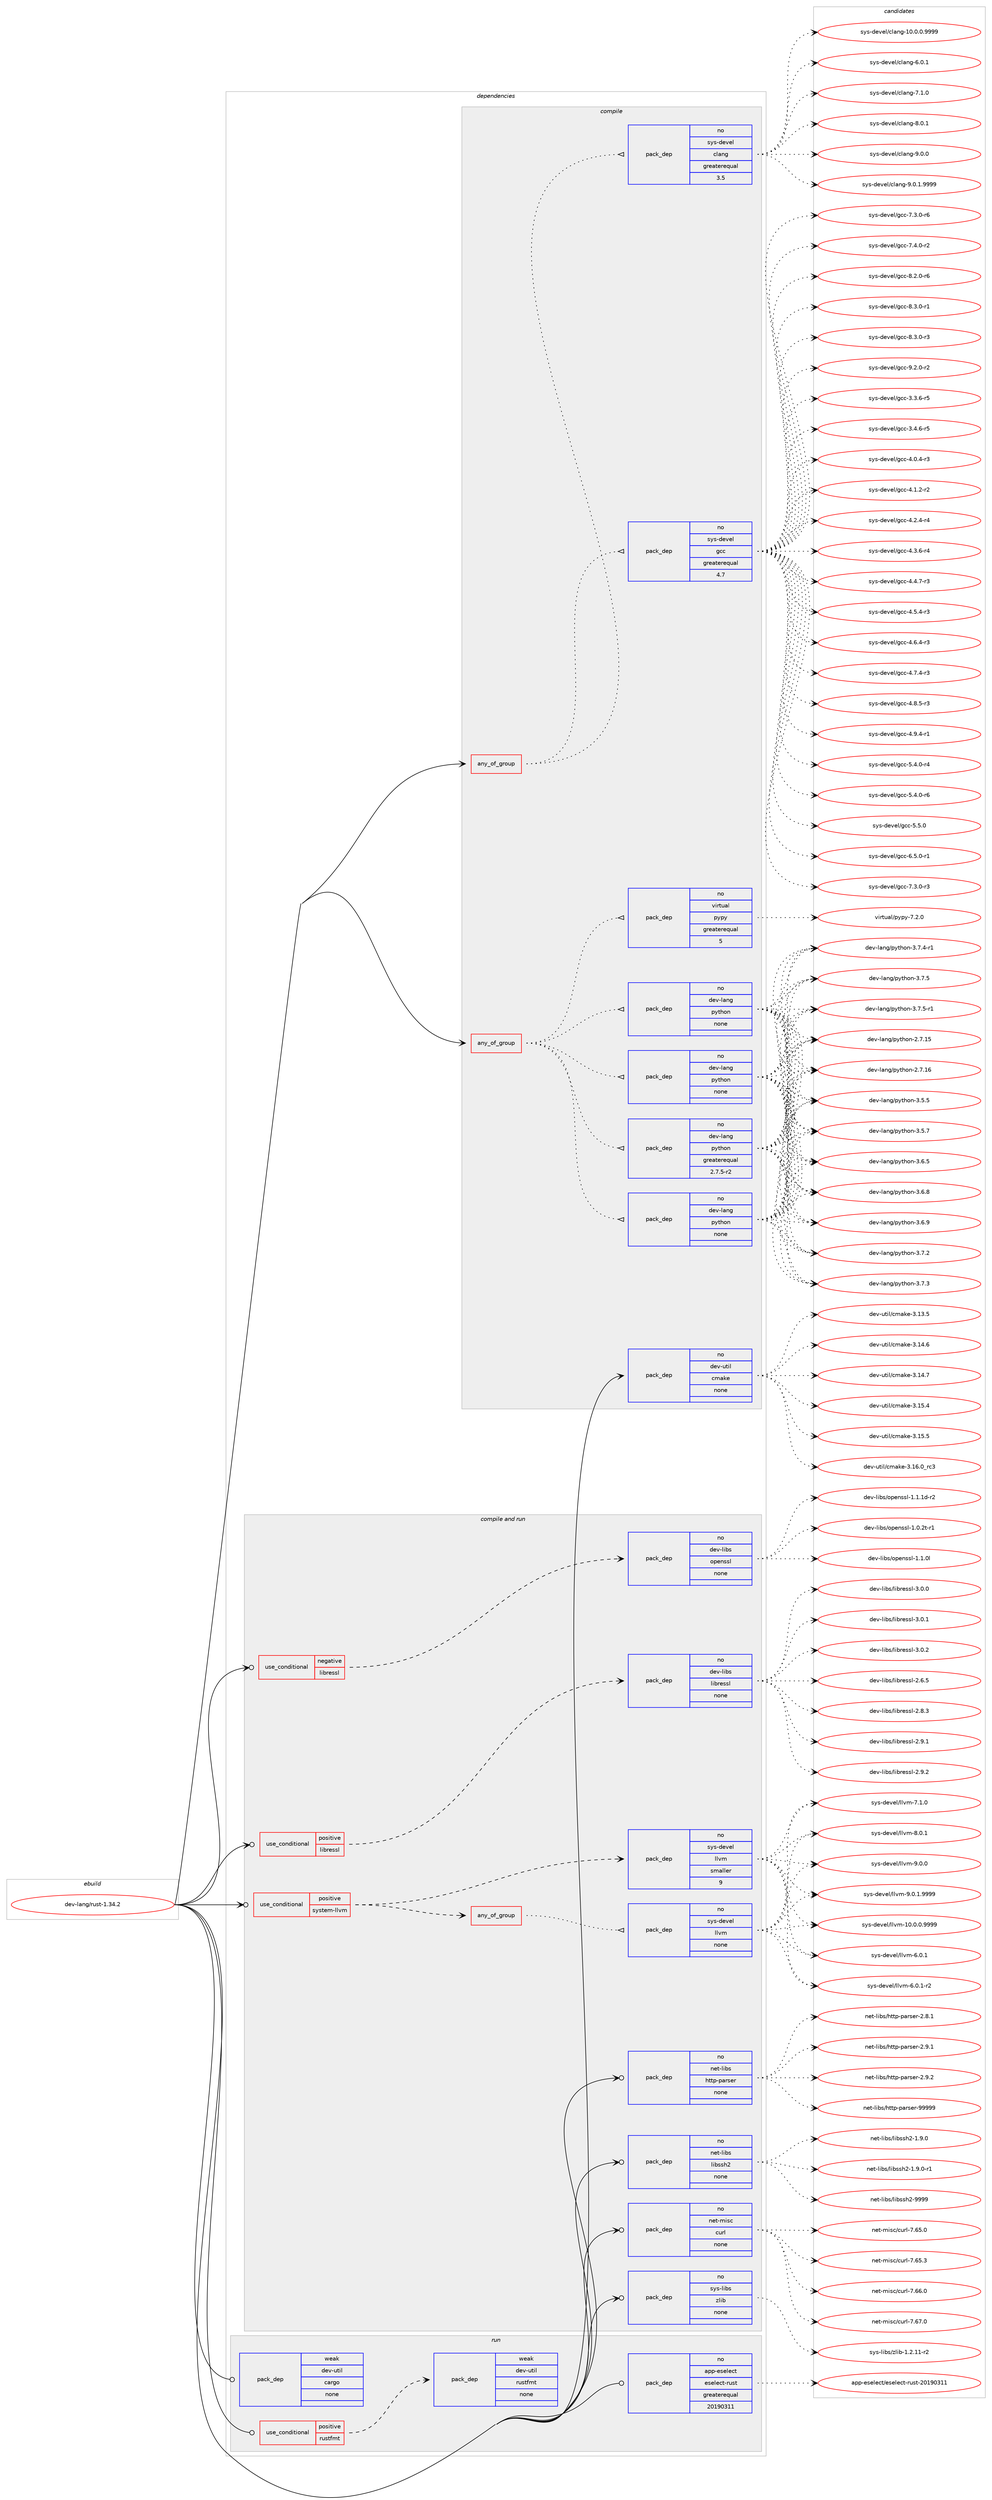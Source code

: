 digraph prolog {

# *************
# Graph options
# *************

newrank=true;
concentrate=true;
compound=true;
graph [rankdir=LR,fontname=Helvetica,fontsize=10,ranksep=1.5];#, ranksep=2.5, nodesep=0.2];
edge  [arrowhead=vee];
node  [fontname=Helvetica,fontsize=10];

# **********
# The ebuild
# **********

subgraph cluster_leftcol {
color=gray;
rank=same;
label=<<i>ebuild</i>>;
id [label="dev-lang/rust-1.34.2", color=red, width=4, href="../dev-lang/rust-1.34.2.svg"];
}

# ****************
# The dependencies
# ****************

subgraph cluster_midcol {
color=gray;
label=<<i>dependencies</i>>;
subgraph cluster_compile {
fillcolor="#eeeeee";
style=filled;
label=<<i>compile</i>>;
subgraph any10943 {
dependency561238 [label=<<TABLE BORDER="0" CELLBORDER="1" CELLSPACING="0" CELLPADDING="4"><TR><TD CELLPADDING="10">any_of_group</TD></TR></TABLE>>, shape=none, color=red];subgraph pack419173 {
dependency561239 [label=<<TABLE BORDER="0" CELLBORDER="1" CELLSPACING="0" CELLPADDING="4" WIDTH="220"><TR><TD ROWSPAN="6" CELLPADDING="30">pack_dep</TD></TR><TR><TD WIDTH="110">no</TD></TR><TR><TD>dev-lang</TD></TR><TR><TD>python</TD></TR><TR><TD>none</TD></TR><TR><TD></TD></TR></TABLE>>, shape=none, color=blue];
}
dependency561238:e -> dependency561239:w [weight=20,style="dotted",arrowhead="oinv"];
subgraph pack419174 {
dependency561240 [label=<<TABLE BORDER="0" CELLBORDER="1" CELLSPACING="0" CELLPADDING="4" WIDTH="220"><TR><TD ROWSPAN="6" CELLPADDING="30">pack_dep</TD></TR><TR><TD WIDTH="110">no</TD></TR><TR><TD>dev-lang</TD></TR><TR><TD>python</TD></TR><TR><TD>none</TD></TR><TR><TD></TD></TR></TABLE>>, shape=none, color=blue];
}
dependency561238:e -> dependency561240:w [weight=20,style="dotted",arrowhead="oinv"];
subgraph pack419175 {
dependency561241 [label=<<TABLE BORDER="0" CELLBORDER="1" CELLSPACING="0" CELLPADDING="4" WIDTH="220"><TR><TD ROWSPAN="6" CELLPADDING="30">pack_dep</TD></TR><TR><TD WIDTH="110">no</TD></TR><TR><TD>dev-lang</TD></TR><TR><TD>python</TD></TR><TR><TD>none</TD></TR><TR><TD></TD></TR></TABLE>>, shape=none, color=blue];
}
dependency561238:e -> dependency561241:w [weight=20,style="dotted",arrowhead="oinv"];
subgraph pack419176 {
dependency561242 [label=<<TABLE BORDER="0" CELLBORDER="1" CELLSPACING="0" CELLPADDING="4" WIDTH="220"><TR><TD ROWSPAN="6" CELLPADDING="30">pack_dep</TD></TR><TR><TD WIDTH="110">no</TD></TR><TR><TD>dev-lang</TD></TR><TR><TD>python</TD></TR><TR><TD>greaterequal</TD></TR><TR><TD>2.7.5-r2</TD></TR></TABLE>>, shape=none, color=blue];
}
dependency561238:e -> dependency561242:w [weight=20,style="dotted",arrowhead="oinv"];
subgraph pack419177 {
dependency561243 [label=<<TABLE BORDER="0" CELLBORDER="1" CELLSPACING="0" CELLPADDING="4" WIDTH="220"><TR><TD ROWSPAN="6" CELLPADDING="30">pack_dep</TD></TR><TR><TD WIDTH="110">no</TD></TR><TR><TD>virtual</TD></TR><TR><TD>pypy</TD></TR><TR><TD>greaterequal</TD></TR><TR><TD>5</TD></TR></TABLE>>, shape=none, color=blue];
}
dependency561238:e -> dependency561243:w [weight=20,style="dotted",arrowhead="oinv"];
}
id:e -> dependency561238:w [weight=20,style="solid",arrowhead="vee"];
subgraph any10944 {
dependency561244 [label=<<TABLE BORDER="0" CELLBORDER="1" CELLSPACING="0" CELLPADDING="4"><TR><TD CELLPADDING="10">any_of_group</TD></TR></TABLE>>, shape=none, color=red];subgraph pack419178 {
dependency561245 [label=<<TABLE BORDER="0" CELLBORDER="1" CELLSPACING="0" CELLPADDING="4" WIDTH="220"><TR><TD ROWSPAN="6" CELLPADDING="30">pack_dep</TD></TR><TR><TD WIDTH="110">no</TD></TR><TR><TD>sys-devel</TD></TR><TR><TD>gcc</TD></TR><TR><TD>greaterequal</TD></TR><TR><TD>4.7</TD></TR></TABLE>>, shape=none, color=blue];
}
dependency561244:e -> dependency561245:w [weight=20,style="dotted",arrowhead="oinv"];
subgraph pack419179 {
dependency561246 [label=<<TABLE BORDER="0" CELLBORDER="1" CELLSPACING="0" CELLPADDING="4" WIDTH="220"><TR><TD ROWSPAN="6" CELLPADDING="30">pack_dep</TD></TR><TR><TD WIDTH="110">no</TD></TR><TR><TD>sys-devel</TD></TR><TR><TD>clang</TD></TR><TR><TD>greaterequal</TD></TR><TR><TD>3.5</TD></TR></TABLE>>, shape=none, color=blue];
}
dependency561244:e -> dependency561246:w [weight=20,style="dotted",arrowhead="oinv"];
}
id:e -> dependency561244:w [weight=20,style="solid",arrowhead="vee"];
subgraph pack419180 {
dependency561247 [label=<<TABLE BORDER="0" CELLBORDER="1" CELLSPACING="0" CELLPADDING="4" WIDTH="220"><TR><TD ROWSPAN="6" CELLPADDING="30">pack_dep</TD></TR><TR><TD WIDTH="110">no</TD></TR><TR><TD>dev-util</TD></TR><TR><TD>cmake</TD></TR><TR><TD>none</TD></TR><TR><TD></TD></TR></TABLE>>, shape=none, color=blue];
}
id:e -> dependency561247:w [weight=20,style="solid",arrowhead="vee"];
}
subgraph cluster_compileandrun {
fillcolor="#eeeeee";
style=filled;
label=<<i>compile and run</i>>;
subgraph cond130765 {
dependency561248 [label=<<TABLE BORDER="0" CELLBORDER="1" CELLSPACING="0" CELLPADDING="4"><TR><TD ROWSPAN="3" CELLPADDING="10">use_conditional</TD></TR><TR><TD>negative</TD></TR><TR><TD>libressl</TD></TR></TABLE>>, shape=none, color=red];
subgraph pack419181 {
dependency561249 [label=<<TABLE BORDER="0" CELLBORDER="1" CELLSPACING="0" CELLPADDING="4" WIDTH="220"><TR><TD ROWSPAN="6" CELLPADDING="30">pack_dep</TD></TR><TR><TD WIDTH="110">no</TD></TR><TR><TD>dev-libs</TD></TR><TR><TD>openssl</TD></TR><TR><TD>none</TD></TR><TR><TD></TD></TR></TABLE>>, shape=none, color=blue];
}
dependency561248:e -> dependency561249:w [weight=20,style="dashed",arrowhead="vee"];
}
id:e -> dependency561248:w [weight=20,style="solid",arrowhead="odotvee"];
subgraph cond130766 {
dependency561250 [label=<<TABLE BORDER="0" CELLBORDER="1" CELLSPACING="0" CELLPADDING="4"><TR><TD ROWSPAN="3" CELLPADDING="10">use_conditional</TD></TR><TR><TD>positive</TD></TR><TR><TD>libressl</TD></TR></TABLE>>, shape=none, color=red];
subgraph pack419182 {
dependency561251 [label=<<TABLE BORDER="0" CELLBORDER="1" CELLSPACING="0" CELLPADDING="4" WIDTH="220"><TR><TD ROWSPAN="6" CELLPADDING="30">pack_dep</TD></TR><TR><TD WIDTH="110">no</TD></TR><TR><TD>dev-libs</TD></TR><TR><TD>libressl</TD></TR><TR><TD>none</TD></TR><TR><TD></TD></TR></TABLE>>, shape=none, color=blue];
}
dependency561250:e -> dependency561251:w [weight=20,style="dashed",arrowhead="vee"];
}
id:e -> dependency561250:w [weight=20,style="solid",arrowhead="odotvee"];
subgraph cond130767 {
dependency561252 [label=<<TABLE BORDER="0" CELLBORDER="1" CELLSPACING="0" CELLPADDING="4"><TR><TD ROWSPAN="3" CELLPADDING="10">use_conditional</TD></TR><TR><TD>positive</TD></TR><TR><TD>system-llvm</TD></TR></TABLE>>, shape=none, color=red];
subgraph any10945 {
dependency561253 [label=<<TABLE BORDER="0" CELLBORDER="1" CELLSPACING="0" CELLPADDING="4"><TR><TD CELLPADDING="10">any_of_group</TD></TR></TABLE>>, shape=none, color=red];subgraph pack419183 {
dependency561254 [label=<<TABLE BORDER="0" CELLBORDER="1" CELLSPACING="0" CELLPADDING="4" WIDTH="220"><TR><TD ROWSPAN="6" CELLPADDING="30">pack_dep</TD></TR><TR><TD WIDTH="110">no</TD></TR><TR><TD>sys-devel</TD></TR><TR><TD>llvm</TD></TR><TR><TD>none</TD></TR><TR><TD></TD></TR></TABLE>>, shape=none, color=blue];
}
dependency561253:e -> dependency561254:w [weight=20,style="dotted",arrowhead="oinv"];
}
dependency561252:e -> dependency561253:w [weight=20,style="dashed",arrowhead="vee"];
subgraph pack419184 {
dependency561255 [label=<<TABLE BORDER="0" CELLBORDER="1" CELLSPACING="0" CELLPADDING="4" WIDTH="220"><TR><TD ROWSPAN="6" CELLPADDING="30">pack_dep</TD></TR><TR><TD WIDTH="110">no</TD></TR><TR><TD>sys-devel</TD></TR><TR><TD>llvm</TD></TR><TR><TD>smaller</TD></TR><TR><TD>9</TD></TR></TABLE>>, shape=none, color=blue];
}
dependency561252:e -> dependency561255:w [weight=20,style="dashed",arrowhead="vee"];
}
id:e -> dependency561252:w [weight=20,style="solid",arrowhead="odotvee"];
subgraph pack419185 {
dependency561256 [label=<<TABLE BORDER="0" CELLBORDER="1" CELLSPACING="0" CELLPADDING="4" WIDTH="220"><TR><TD ROWSPAN="6" CELLPADDING="30">pack_dep</TD></TR><TR><TD WIDTH="110">no</TD></TR><TR><TD>net-libs</TD></TR><TR><TD>http-parser</TD></TR><TR><TD>none</TD></TR><TR><TD></TD></TR></TABLE>>, shape=none, color=blue];
}
id:e -> dependency561256:w [weight=20,style="solid",arrowhead="odotvee"];
subgraph pack419186 {
dependency561257 [label=<<TABLE BORDER="0" CELLBORDER="1" CELLSPACING="0" CELLPADDING="4" WIDTH="220"><TR><TD ROWSPAN="6" CELLPADDING="30">pack_dep</TD></TR><TR><TD WIDTH="110">no</TD></TR><TR><TD>net-libs</TD></TR><TR><TD>libssh2</TD></TR><TR><TD>none</TD></TR><TR><TD></TD></TR></TABLE>>, shape=none, color=blue];
}
id:e -> dependency561257:w [weight=20,style="solid",arrowhead="odotvee"];
subgraph pack419187 {
dependency561258 [label=<<TABLE BORDER="0" CELLBORDER="1" CELLSPACING="0" CELLPADDING="4" WIDTH="220"><TR><TD ROWSPAN="6" CELLPADDING="30">pack_dep</TD></TR><TR><TD WIDTH="110">no</TD></TR><TR><TD>net-misc</TD></TR><TR><TD>curl</TD></TR><TR><TD>none</TD></TR><TR><TD></TD></TR></TABLE>>, shape=none, color=blue];
}
id:e -> dependency561258:w [weight=20,style="solid",arrowhead="odotvee"];
subgraph pack419188 {
dependency561259 [label=<<TABLE BORDER="0" CELLBORDER="1" CELLSPACING="0" CELLPADDING="4" WIDTH="220"><TR><TD ROWSPAN="6" CELLPADDING="30">pack_dep</TD></TR><TR><TD WIDTH="110">no</TD></TR><TR><TD>sys-libs</TD></TR><TR><TD>zlib</TD></TR><TR><TD>none</TD></TR><TR><TD></TD></TR></TABLE>>, shape=none, color=blue];
}
id:e -> dependency561259:w [weight=20,style="solid",arrowhead="odotvee"];
}
subgraph cluster_run {
fillcolor="#eeeeee";
style=filled;
label=<<i>run</i>>;
subgraph cond130768 {
dependency561260 [label=<<TABLE BORDER="0" CELLBORDER="1" CELLSPACING="0" CELLPADDING="4"><TR><TD ROWSPAN="3" CELLPADDING="10">use_conditional</TD></TR><TR><TD>positive</TD></TR><TR><TD>rustfmt</TD></TR></TABLE>>, shape=none, color=red];
subgraph pack419189 {
dependency561261 [label=<<TABLE BORDER="0" CELLBORDER="1" CELLSPACING="0" CELLPADDING="4" WIDTH="220"><TR><TD ROWSPAN="6" CELLPADDING="30">pack_dep</TD></TR><TR><TD WIDTH="110">weak</TD></TR><TR><TD>dev-util</TD></TR><TR><TD>rustfmt</TD></TR><TR><TD>none</TD></TR><TR><TD></TD></TR></TABLE>>, shape=none, color=blue];
}
dependency561260:e -> dependency561261:w [weight=20,style="dashed",arrowhead="vee"];
}
id:e -> dependency561260:w [weight=20,style="solid",arrowhead="odot"];
subgraph pack419190 {
dependency561262 [label=<<TABLE BORDER="0" CELLBORDER="1" CELLSPACING="0" CELLPADDING="4" WIDTH="220"><TR><TD ROWSPAN="6" CELLPADDING="30">pack_dep</TD></TR><TR><TD WIDTH="110">no</TD></TR><TR><TD>app-eselect</TD></TR><TR><TD>eselect-rust</TD></TR><TR><TD>greaterequal</TD></TR><TR><TD>20190311</TD></TR></TABLE>>, shape=none, color=blue];
}
id:e -> dependency561262:w [weight=20,style="solid",arrowhead="odot"];
subgraph pack419191 {
dependency561263 [label=<<TABLE BORDER="0" CELLBORDER="1" CELLSPACING="0" CELLPADDING="4" WIDTH="220"><TR><TD ROWSPAN="6" CELLPADDING="30">pack_dep</TD></TR><TR><TD WIDTH="110">weak</TD></TR><TR><TD>dev-util</TD></TR><TR><TD>cargo</TD></TR><TR><TD>none</TD></TR><TR><TD></TD></TR></TABLE>>, shape=none, color=blue];
}
id:e -> dependency561263:w [weight=20,style="solid",arrowhead="odot"];
}
}

# **************
# The candidates
# **************

subgraph cluster_choices {
rank=same;
color=gray;
label=<<i>candidates</i>>;

subgraph choice419173 {
color=black;
nodesep=1;
choice10010111845108971101034711212111610411111045504655464953 [label="dev-lang/python-2.7.15", color=red, width=4,href="../dev-lang/python-2.7.15.svg"];
choice10010111845108971101034711212111610411111045504655464954 [label="dev-lang/python-2.7.16", color=red, width=4,href="../dev-lang/python-2.7.16.svg"];
choice100101118451089711010347112121116104111110455146534653 [label="dev-lang/python-3.5.5", color=red, width=4,href="../dev-lang/python-3.5.5.svg"];
choice100101118451089711010347112121116104111110455146534655 [label="dev-lang/python-3.5.7", color=red, width=4,href="../dev-lang/python-3.5.7.svg"];
choice100101118451089711010347112121116104111110455146544653 [label="dev-lang/python-3.6.5", color=red, width=4,href="../dev-lang/python-3.6.5.svg"];
choice100101118451089711010347112121116104111110455146544656 [label="dev-lang/python-3.6.8", color=red, width=4,href="../dev-lang/python-3.6.8.svg"];
choice100101118451089711010347112121116104111110455146544657 [label="dev-lang/python-3.6.9", color=red, width=4,href="../dev-lang/python-3.6.9.svg"];
choice100101118451089711010347112121116104111110455146554650 [label="dev-lang/python-3.7.2", color=red, width=4,href="../dev-lang/python-3.7.2.svg"];
choice100101118451089711010347112121116104111110455146554651 [label="dev-lang/python-3.7.3", color=red, width=4,href="../dev-lang/python-3.7.3.svg"];
choice1001011184510897110103471121211161041111104551465546524511449 [label="dev-lang/python-3.7.4-r1", color=red, width=4,href="../dev-lang/python-3.7.4-r1.svg"];
choice100101118451089711010347112121116104111110455146554653 [label="dev-lang/python-3.7.5", color=red, width=4,href="../dev-lang/python-3.7.5.svg"];
choice1001011184510897110103471121211161041111104551465546534511449 [label="dev-lang/python-3.7.5-r1", color=red, width=4,href="../dev-lang/python-3.7.5-r1.svg"];
dependency561239:e -> choice10010111845108971101034711212111610411111045504655464953:w [style=dotted,weight="100"];
dependency561239:e -> choice10010111845108971101034711212111610411111045504655464954:w [style=dotted,weight="100"];
dependency561239:e -> choice100101118451089711010347112121116104111110455146534653:w [style=dotted,weight="100"];
dependency561239:e -> choice100101118451089711010347112121116104111110455146534655:w [style=dotted,weight="100"];
dependency561239:e -> choice100101118451089711010347112121116104111110455146544653:w [style=dotted,weight="100"];
dependency561239:e -> choice100101118451089711010347112121116104111110455146544656:w [style=dotted,weight="100"];
dependency561239:e -> choice100101118451089711010347112121116104111110455146544657:w [style=dotted,weight="100"];
dependency561239:e -> choice100101118451089711010347112121116104111110455146554650:w [style=dotted,weight="100"];
dependency561239:e -> choice100101118451089711010347112121116104111110455146554651:w [style=dotted,weight="100"];
dependency561239:e -> choice1001011184510897110103471121211161041111104551465546524511449:w [style=dotted,weight="100"];
dependency561239:e -> choice100101118451089711010347112121116104111110455146554653:w [style=dotted,weight="100"];
dependency561239:e -> choice1001011184510897110103471121211161041111104551465546534511449:w [style=dotted,weight="100"];
}
subgraph choice419174 {
color=black;
nodesep=1;
choice10010111845108971101034711212111610411111045504655464953 [label="dev-lang/python-2.7.15", color=red, width=4,href="../dev-lang/python-2.7.15.svg"];
choice10010111845108971101034711212111610411111045504655464954 [label="dev-lang/python-2.7.16", color=red, width=4,href="../dev-lang/python-2.7.16.svg"];
choice100101118451089711010347112121116104111110455146534653 [label="dev-lang/python-3.5.5", color=red, width=4,href="../dev-lang/python-3.5.5.svg"];
choice100101118451089711010347112121116104111110455146534655 [label="dev-lang/python-3.5.7", color=red, width=4,href="../dev-lang/python-3.5.7.svg"];
choice100101118451089711010347112121116104111110455146544653 [label="dev-lang/python-3.6.5", color=red, width=4,href="../dev-lang/python-3.6.5.svg"];
choice100101118451089711010347112121116104111110455146544656 [label="dev-lang/python-3.6.8", color=red, width=4,href="../dev-lang/python-3.6.8.svg"];
choice100101118451089711010347112121116104111110455146544657 [label="dev-lang/python-3.6.9", color=red, width=4,href="../dev-lang/python-3.6.9.svg"];
choice100101118451089711010347112121116104111110455146554650 [label="dev-lang/python-3.7.2", color=red, width=4,href="../dev-lang/python-3.7.2.svg"];
choice100101118451089711010347112121116104111110455146554651 [label="dev-lang/python-3.7.3", color=red, width=4,href="../dev-lang/python-3.7.3.svg"];
choice1001011184510897110103471121211161041111104551465546524511449 [label="dev-lang/python-3.7.4-r1", color=red, width=4,href="../dev-lang/python-3.7.4-r1.svg"];
choice100101118451089711010347112121116104111110455146554653 [label="dev-lang/python-3.7.5", color=red, width=4,href="../dev-lang/python-3.7.5.svg"];
choice1001011184510897110103471121211161041111104551465546534511449 [label="dev-lang/python-3.7.5-r1", color=red, width=4,href="../dev-lang/python-3.7.5-r1.svg"];
dependency561240:e -> choice10010111845108971101034711212111610411111045504655464953:w [style=dotted,weight="100"];
dependency561240:e -> choice10010111845108971101034711212111610411111045504655464954:w [style=dotted,weight="100"];
dependency561240:e -> choice100101118451089711010347112121116104111110455146534653:w [style=dotted,weight="100"];
dependency561240:e -> choice100101118451089711010347112121116104111110455146534655:w [style=dotted,weight="100"];
dependency561240:e -> choice100101118451089711010347112121116104111110455146544653:w [style=dotted,weight="100"];
dependency561240:e -> choice100101118451089711010347112121116104111110455146544656:w [style=dotted,weight="100"];
dependency561240:e -> choice100101118451089711010347112121116104111110455146544657:w [style=dotted,weight="100"];
dependency561240:e -> choice100101118451089711010347112121116104111110455146554650:w [style=dotted,weight="100"];
dependency561240:e -> choice100101118451089711010347112121116104111110455146554651:w [style=dotted,weight="100"];
dependency561240:e -> choice1001011184510897110103471121211161041111104551465546524511449:w [style=dotted,weight="100"];
dependency561240:e -> choice100101118451089711010347112121116104111110455146554653:w [style=dotted,weight="100"];
dependency561240:e -> choice1001011184510897110103471121211161041111104551465546534511449:w [style=dotted,weight="100"];
}
subgraph choice419175 {
color=black;
nodesep=1;
choice10010111845108971101034711212111610411111045504655464953 [label="dev-lang/python-2.7.15", color=red, width=4,href="../dev-lang/python-2.7.15.svg"];
choice10010111845108971101034711212111610411111045504655464954 [label="dev-lang/python-2.7.16", color=red, width=4,href="../dev-lang/python-2.7.16.svg"];
choice100101118451089711010347112121116104111110455146534653 [label="dev-lang/python-3.5.5", color=red, width=4,href="../dev-lang/python-3.5.5.svg"];
choice100101118451089711010347112121116104111110455146534655 [label="dev-lang/python-3.5.7", color=red, width=4,href="../dev-lang/python-3.5.7.svg"];
choice100101118451089711010347112121116104111110455146544653 [label="dev-lang/python-3.6.5", color=red, width=4,href="../dev-lang/python-3.6.5.svg"];
choice100101118451089711010347112121116104111110455146544656 [label="dev-lang/python-3.6.8", color=red, width=4,href="../dev-lang/python-3.6.8.svg"];
choice100101118451089711010347112121116104111110455146544657 [label="dev-lang/python-3.6.9", color=red, width=4,href="../dev-lang/python-3.6.9.svg"];
choice100101118451089711010347112121116104111110455146554650 [label="dev-lang/python-3.7.2", color=red, width=4,href="../dev-lang/python-3.7.2.svg"];
choice100101118451089711010347112121116104111110455146554651 [label="dev-lang/python-3.7.3", color=red, width=4,href="../dev-lang/python-3.7.3.svg"];
choice1001011184510897110103471121211161041111104551465546524511449 [label="dev-lang/python-3.7.4-r1", color=red, width=4,href="../dev-lang/python-3.7.4-r1.svg"];
choice100101118451089711010347112121116104111110455146554653 [label="dev-lang/python-3.7.5", color=red, width=4,href="../dev-lang/python-3.7.5.svg"];
choice1001011184510897110103471121211161041111104551465546534511449 [label="dev-lang/python-3.7.5-r1", color=red, width=4,href="../dev-lang/python-3.7.5-r1.svg"];
dependency561241:e -> choice10010111845108971101034711212111610411111045504655464953:w [style=dotted,weight="100"];
dependency561241:e -> choice10010111845108971101034711212111610411111045504655464954:w [style=dotted,weight="100"];
dependency561241:e -> choice100101118451089711010347112121116104111110455146534653:w [style=dotted,weight="100"];
dependency561241:e -> choice100101118451089711010347112121116104111110455146534655:w [style=dotted,weight="100"];
dependency561241:e -> choice100101118451089711010347112121116104111110455146544653:w [style=dotted,weight="100"];
dependency561241:e -> choice100101118451089711010347112121116104111110455146544656:w [style=dotted,weight="100"];
dependency561241:e -> choice100101118451089711010347112121116104111110455146544657:w [style=dotted,weight="100"];
dependency561241:e -> choice100101118451089711010347112121116104111110455146554650:w [style=dotted,weight="100"];
dependency561241:e -> choice100101118451089711010347112121116104111110455146554651:w [style=dotted,weight="100"];
dependency561241:e -> choice1001011184510897110103471121211161041111104551465546524511449:w [style=dotted,weight="100"];
dependency561241:e -> choice100101118451089711010347112121116104111110455146554653:w [style=dotted,weight="100"];
dependency561241:e -> choice1001011184510897110103471121211161041111104551465546534511449:w [style=dotted,weight="100"];
}
subgraph choice419176 {
color=black;
nodesep=1;
choice10010111845108971101034711212111610411111045504655464953 [label="dev-lang/python-2.7.15", color=red, width=4,href="../dev-lang/python-2.7.15.svg"];
choice10010111845108971101034711212111610411111045504655464954 [label="dev-lang/python-2.7.16", color=red, width=4,href="../dev-lang/python-2.7.16.svg"];
choice100101118451089711010347112121116104111110455146534653 [label="dev-lang/python-3.5.5", color=red, width=4,href="../dev-lang/python-3.5.5.svg"];
choice100101118451089711010347112121116104111110455146534655 [label="dev-lang/python-3.5.7", color=red, width=4,href="../dev-lang/python-3.5.7.svg"];
choice100101118451089711010347112121116104111110455146544653 [label="dev-lang/python-3.6.5", color=red, width=4,href="../dev-lang/python-3.6.5.svg"];
choice100101118451089711010347112121116104111110455146544656 [label="dev-lang/python-3.6.8", color=red, width=4,href="../dev-lang/python-3.6.8.svg"];
choice100101118451089711010347112121116104111110455146544657 [label="dev-lang/python-3.6.9", color=red, width=4,href="../dev-lang/python-3.6.9.svg"];
choice100101118451089711010347112121116104111110455146554650 [label="dev-lang/python-3.7.2", color=red, width=4,href="../dev-lang/python-3.7.2.svg"];
choice100101118451089711010347112121116104111110455146554651 [label="dev-lang/python-3.7.3", color=red, width=4,href="../dev-lang/python-3.7.3.svg"];
choice1001011184510897110103471121211161041111104551465546524511449 [label="dev-lang/python-3.7.4-r1", color=red, width=4,href="../dev-lang/python-3.7.4-r1.svg"];
choice100101118451089711010347112121116104111110455146554653 [label="dev-lang/python-3.7.5", color=red, width=4,href="../dev-lang/python-3.7.5.svg"];
choice1001011184510897110103471121211161041111104551465546534511449 [label="dev-lang/python-3.7.5-r1", color=red, width=4,href="../dev-lang/python-3.7.5-r1.svg"];
dependency561242:e -> choice10010111845108971101034711212111610411111045504655464953:w [style=dotted,weight="100"];
dependency561242:e -> choice10010111845108971101034711212111610411111045504655464954:w [style=dotted,weight="100"];
dependency561242:e -> choice100101118451089711010347112121116104111110455146534653:w [style=dotted,weight="100"];
dependency561242:e -> choice100101118451089711010347112121116104111110455146534655:w [style=dotted,weight="100"];
dependency561242:e -> choice100101118451089711010347112121116104111110455146544653:w [style=dotted,weight="100"];
dependency561242:e -> choice100101118451089711010347112121116104111110455146544656:w [style=dotted,weight="100"];
dependency561242:e -> choice100101118451089711010347112121116104111110455146544657:w [style=dotted,weight="100"];
dependency561242:e -> choice100101118451089711010347112121116104111110455146554650:w [style=dotted,weight="100"];
dependency561242:e -> choice100101118451089711010347112121116104111110455146554651:w [style=dotted,weight="100"];
dependency561242:e -> choice1001011184510897110103471121211161041111104551465546524511449:w [style=dotted,weight="100"];
dependency561242:e -> choice100101118451089711010347112121116104111110455146554653:w [style=dotted,weight="100"];
dependency561242:e -> choice1001011184510897110103471121211161041111104551465546534511449:w [style=dotted,weight="100"];
}
subgraph choice419177 {
color=black;
nodesep=1;
choice1181051141161179710847112121112121455546504648 [label="virtual/pypy-7.2.0", color=red, width=4,href="../virtual/pypy-7.2.0.svg"];
dependency561243:e -> choice1181051141161179710847112121112121455546504648:w [style=dotted,weight="100"];
}
subgraph choice419178 {
color=black;
nodesep=1;
choice115121115451001011181011084710399994551465146544511453 [label="sys-devel/gcc-3.3.6-r5", color=red, width=4,href="../sys-devel/gcc-3.3.6-r5.svg"];
choice115121115451001011181011084710399994551465246544511453 [label="sys-devel/gcc-3.4.6-r5", color=red, width=4,href="../sys-devel/gcc-3.4.6-r5.svg"];
choice115121115451001011181011084710399994552464846524511451 [label="sys-devel/gcc-4.0.4-r3", color=red, width=4,href="../sys-devel/gcc-4.0.4-r3.svg"];
choice115121115451001011181011084710399994552464946504511450 [label="sys-devel/gcc-4.1.2-r2", color=red, width=4,href="../sys-devel/gcc-4.1.2-r2.svg"];
choice115121115451001011181011084710399994552465046524511452 [label="sys-devel/gcc-4.2.4-r4", color=red, width=4,href="../sys-devel/gcc-4.2.4-r4.svg"];
choice115121115451001011181011084710399994552465146544511452 [label="sys-devel/gcc-4.3.6-r4", color=red, width=4,href="../sys-devel/gcc-4.3.6-r4.svg"];
choice115121115451001011181011084710399994552465246554511451 [label="sys-devel/gcc-4.4.7-r3", color=red, width=4,href="../sys-devel/gcc-4.4.7-r3.svg"];
choice115121115451001011181011084710399994552465346524511451 [label="sys-devel/gcc-4.5.4-r3", color=red, width=4,href="../sys-devel/gcc-4.5.4-r3.svg"];
choice115121115451001011181011084710399994552465446524511451 [label="sys-devel/gcc-4.6.4-r3", color=red, width=4,href="../sys-devel/gcc-4.6.4-r3.svg"];
choice115121115451001011181011084710399994552465546524511451 [label="sys-devel/gcc-4.7.4-r3", color=red, width=4,href="../sys-devel/gcc-4.7.4-r3.svg"];
choice115121115451001011181011084710399994552465646534511451 [label="sys-devel/gcc-4.8.5-r3", color=red, width=4,href="../sys-devel/gcc-4.8.5-r3.svg"];
choice115121115451001011181011084710399994552465746524511449 [label="sys-devel/gcc-4.9.4-r1", color=red, width=4,href="../sys-devel/gcc-4.9.4-r1.svg"];
choice115121115451001011181011084710399994553465246484511452 [label="sys-devel/gcc-5.4.0-r4", color=red, width=4,href="../sys-devel/gcc-5.4.0-r4.svg"];
choice115121115451001011181011084710399994553465246484511454 [label="sys-devel/gcc-5.4.0-r6", color=red, width=4,href="../sys-devel/gcc-5.4.0-r6.svg"];
choice11512111545100101118101108471039999455346534648 [label="sys-devel/gcc-5.5.0", color=red, width=4,href="../sys-devel/gcc-5.5.0.svg"];
choice115121115451001011181011084710399994554465346484511449 [label="sys-devel/gcc-6.5.0-r1", color=red, width=4,href="../sys-devel/gcc-6.5.0-r1.svg"];
choice115121115451001011181011084710399994555465146484511451 [label="sys-devel/gcc-7.3.0-r3", color=red, width=4,href="../sys-devel/gcc-7.3.0-r3.svg"];
choice115121115451001011181011084710399994555465146484511454 [label="sys-devel/gcc-7.3.0-r6", color=red, width=4,href="../sys-devel/gcc-7.3.0-r6.svg"];
choice115121115451001011181011084710399994555465246484511450 [label="sys-devel/gcc-7.4.0-r2", color=red, width=4,href="../sys-devel/gcc-7.4.0-r2.svg"];
choice115121115451001011181011084710399994556465046484511454 [label="sys-devel/gcc-8.2.0-r6", color=red, width=4,href="../sys-devel/gcc-8.2.0-r6.svg"];
choice115121115451001011181011084710399994556465146484511449 [label="sys-devel/gcc-8.3.0-r1", color=red, width=4,href="../sys-devel/gcc-8.3.0-r1.svg"];
choice115121115451001011181011084710399994556465146484511451 [label="sys-devel/gcc-8.3.0-r3", color=red, width=4,href="../sys-devel/gcc-8.3.0-r3.svg"];
choice115121115451001011181011084710399994557465046484511450 [label="sys-devel/gcc-9.2.0-r2", color=red, width=4,href="../sys-devel/gcc-9.2.0-r2.svg"];
dependency561245:e -> choice115121115451001011181011084710399994551465146544511453:w [style=dotted,weight="100"];
dependency561245:e -> choice115121115451001011181011084710399994551465246544511453:w [style=dotted,weight="100"];
dependency561245:e -> choice115121115451001011181011084710399994552464846524511451:w [style=dotted,weight="100"];
dependency561245:e -> choice115121115451001011181011084710399994552464946504511450:w [style=dotted,weight="100"];
dependency561245:e -> choice115121115451001011181011084710399994552465046524511452:w [style=dotted,weight="100"];
dependency561245:e -> choice115121115451001011181011084710399994552465146544511452:w [style=dotted,weight="100"];
dependency561245:e -> choice115121115451001011181011084710399994552465246554511451:w [style=dotted,weight="100"];
dependency561245:e -> choice115121115451001011181011084710399994552465346524511451:w [style=dotted,weight="100"];
dependency561245:e -> choice115121115451001011181011084710399994552465446524511451:w [style=dotted,weight="100"];
dependency561245:e -> choice115121115451001011181011084710399994552465546524511451:w [style=dotted,weight="100"];
dependency561245:e -> choice115121115451001011181011084710399994552465646534511451:w [style=dotted,weight="100"];
dependency561245:e -> choice115121115451001011181011084710399994552465746524511449:w [style=dotted,weight="100"];
dependency561245:e -> choice115121115451001011181011084710399994553465246484511452:w [style=dotted,weight="100"];
dependency561245:e -> choice115121115451001011181011084710399994553465246484511454:w [style=dotted,weight="100"];
dependency561245:e -> choice11512111545100101118101108471039999455346534648:w [style=dotted,weight="100"];
dependency561245:e -> choice115121115451001011181011084710399994554465346484511449:w [style=dotted,weight="100"];
dependency561245:e -> choice115121115451001011181011084710399994555465146484511451:w [style=dotted,weight="100"];
dependency561245:e -> choice115121115451001011181011084710399994555465146484511454:w [style=dotted,weight="100"];
dependency561245:e -> choice115121115451001011181011084710399994555465246484511450:w [style=dotted,weight="100"];
dependency561245:e -> choice115121115451001011181011084710399994556465046484511454:w [style=dotted,weight="100"];
dependency561245:e -> choice115121115451001011181011084710399994556465146484511449:w [style=dotted,weight="100"];
dependency561245:e -> choice115121115451001011181011084710399994556465146484511451:w [style=dotted,weight="100"];
dependency561245:e -> choice115121115451001011181011084710399994557465046484511450:w [style=dotted,weight="100"];
}
subgraph choice419179 {
color=black;
nodesep=1;
choice11512111545100101118101108479910897110103454948464846484657575757 [label="sys-devel/clang-10.0.0.9999", color=red, width=4,href="../sys-devel/clang-10.0.0.9999.svg"];
choice11512111545100101118101108479910897110103455446484649 [label="sys-devel/clang-6.0.1", color=red, width=4,href="../sys-devel/clang-6.0.1.svg"];
choice11512111545100101118101108479910897110103455546494648 [label="sys-devel/clang-7.1.0", color=red, width=4,href="../sys-devel/clang-7.1.0.svg"];
choice11512111545100101118101108479910897110103455646484649 [label="sys-devel/clang-8.0.1", color=red, width=4,href="../sys-devel/clang-8.0.1.svg"];
choice11512111545100101118101108479910897110103455746484648 [label="sys-devel/clang-9.0.0", color=red, width=4,href="../sys-devel/clang-9.0.0.svg"];
choice115121115451001011181011084799108971101034557464846494657575757 [label="sys-devel/clang-9.0.1.9999", color=red, width=4,href="../sys-devel/clang-9.0.1.9999.svg"];
dependency561246:e -> choice11512111545100101118101108479910897110103454948464846484657575757:w [style=dotted,weight="100"];
dependency561246:e -> choice11512111545100101118101108479910897110103455446484649:w [style=dotted,weight="100"];
dependency561246:e -> choice11512111545100101118101108479910897110103455546494648:w [style=dotted,weight="100"];
dependency561246:e -> choice11512111545100101118101108479910897110103455646484649:w [style=dotted,weight="100"];
dependency561246:e -> choice11512111545100101118101108479910897110103455746484648:w [style=dotted,weight="100"];
dependency561246:e -> choice115121115451001011181011084799108971101034557464846494657575757:w [style=dotted,weight="100"];
}
subgraph choice419180 {
color=black;
nodesep=1;
choice1001011184511711610510847991099710710145514649514653 [label="dev-util/cmake-3.13.5", color=red, width=4,href="../dev-util/cmake-3.13.5.svg"];
choice1001011184511711610510847991099710710145514649524654 [label="dev-util/cmake-3.14.6", color=red, width=4,href="../dev-util/cmake-3.14.6.svg"];
choice1001011184511711610510847991099710710145514649524655 [label="dev-util/cmake-3.14.7", color=red, width=4,href="../dev-util/cmake-3.14.7.svg"];
choice1001011184511711610510847991099710710145514649534652 [label="dev-util/cmake-3.15.4", color=red, width=4,href="../dev-util/cmake-3.15.4.svg"];
choice1001011184511711610510847991099710710145514649534653 [label="dev-util/cmake-3.15.5", color=red, width=4,href="../dev-util/cmake-3.15.5.svg"];
choice1001011184511711610510847991099710710145514649544648951149951 [label="dev-util/cmake-3.16.0_rc3", color=red, width=4,href="../dev-util/cmake-3.16.0_rc3.svg"];
dependency561247:e -> choice1001011184511711610510847991099710710145514649514653:w [style=dotted,weight="100"];
dependency561247:e -> choice1001011184511711610510847991099710710145514649524654:w [style=dotted,weight="100"];
dependency561247:e -> choice1001011184511711610510847991099710710145514649524655:w [style=dotted,weight="100"];
dependency561247:e -> choice1001011184511711610510847991099710710145514649534652:w [style=dotted,weight="100"];
dependency561247:e -> choice1001011184511711610510847991099710710145514649534653:w [style=dotted,weight="100"];
dependency561247:e -> choice1001011184511711610510847991099710710145514649544648951149951:w [style=dotted,weight="100"];
}
subgraph choice419181 {
color=black;
nodesep=1;
choice1001011184510810598115471111121011101151151084549464846501164511449 [label="dev-libs/openssl-1.0.2t-r1", color=red, width=4,href="../dev-libs/openssl-1.0.2t-r1.svg"];
choice100101118451081059811547111112101110115115108454946494648108 [label="dev-libs/openssl-1.1.0l", color=red, width=4,href="../dev-libs/openssl-1.1.0l.svg"];
choice1001011184510810598115471111121011101151151084549464946491004511450 [label="dev-libs/openssl-1.1.1d-r2", color=red, width=4,href="../dev-libs/openssl-1.1.1d-r2.svg"];
dependency561249:e -> choice1001011184510810598115471111121011101151151084549464846501164511449:w [style=dotted,weight="100"];
dependency561249:e -> choice100101118451081059811547111112101110115115108454946494648108:w [style=dotted,weight="100"];
dependency561249:e -> choice1001011184510810598115471111121011101151151084549464946491004511450:w [style=dotted,weight="100"];
}
subgraph choice419182 {
color=black;
nodesep=1;
choice10010111845108105981154710810598114101115115108455046544653 [label="dev-libs/libressl-2.6.5", color=red, width=4,href="../dev-libs/libressl-2.6.5.svg"];
choice10010111845108105981154710810598114101115115108455046564651 [label="dev-libs/libressl-2.8.3", color=red, width=4,href="../dev-libs/libressl-2.8.3.svg"];
choice10010111845108105981154710810598114101115115108455046574649 [label="dev-libs/libressl-2.9.1", color=red, width=4,href="../dev-libs/libressl-2.9.1.svg"];
choice10010111845108105981154710810598114101115115108455046574650 [label="dev-libs/libressl-2.9.2", color=red, width=4,href="../dev-libs/libressl-2.9.2.svg"];
choice10010111845108105981154710810598114101115115108455146484648 [label="dev-libs/libressl-3.0.0", color=red, width=4,href="../dev-libs/libressl-3.0.0.svg"];
choice10010111845108105981154710810598114101115115108455146484649 [label="dev-libs/libressl-3.0.1", color=red, width=4,href="../dev-libs/libressl-3.0.1.svg"];
choice10010111845108105981154710810598114101115115108455146484650 [label="dev-libs/libressl-3.0.2", color=red, width=4,href="../dev-libs/libressl-3.0.2.svg"];
dependency561251:e -> choice10010111845108105981154710810598114101115115108455046544653:w [style=dotted,weight="100"];
dependency561251:e -> choice10010111845108105981154710810598114101115115108455046564651:w [style=dotted,weight="100"];
dependency561251:e -> choice10010111845108105981154710810598114101115115108455046574649:w [style=dotted,weight="100"];
dependency561251:e -> choice10010111845108105981154710810598114101115115108455046574650:w [style=dotted,weight="100"];
dependency561251:e -> choice10010111845108105981154710810598114101115115108455146484648:w [style=dotted,weight="100"];
dependency561251:e -> choice10010111845108105981154710810598114101115115108455146484649:w [style=dotted,weight="100"];
dependency561251:e -> choice10010111845108105981154710810598114101115115108455146484650:w [style=dotted,weight="100"];
}
subgraph choice419183 {
color=black;
nodesep=1;
choice1151211154510010111810110847108108118109454948464846484657575757 [label="sys-devel/llvm-10.0.0.9999", color=red, width=4,href="../sys-devel/llvm-10.0.0.9999.svg"];
choice1151211154510010111810110847108108118109455446484649 [label="sys-devel/llvm-6.0.1", color=red, width=4,href="../sys-devel/llvm-6.0.1.svg"];
choice11512111545100101118101108471081081181094554464846494511450 [label="sys-devel/llvm-6.0.1-r2", color=red, width=4,href="../sys-devel/llvm-6.0.1-r2.svg"];
choice1151211154510010111810110847108108118109455546494648 [label="sys-devel/llvm-7.1.0", color=red, width=4,href="../sys-devel/llvm-7.1.0.svg"];
choice1151211154510010111810110847108108118109455646484649 [label="sys-devel/llvm-8.0.1", color=red, width=4,href="../sys-devel/llvm-8.0.1.svg"];
choice1151211154510010111810110847108108118109455746484648 [label="sys-devel/llvm-9.0.0", color=red, width=4,href="../sys-devel/llvm-9.0.0.svg"];
choice11512111545100101118101108471081081181094557464846494657575757 [label="sys-devel/llvm-9.0.1.9999", color=red, width=4,href="../sys-devel/llvm-9.0.1.9999.svg"];
dependency561254:e -> choice1151211154510010111810110847108108118109454948464846484657575757:w [style=dotted,weight="100"];
dependency561254:e -> choice1151211154510010111810110847108108118109455446484649:w [style=dotted,weight="100"];
dependency561254:e -> choice11512111545100101118101108471081081181094554464846494511450:w [style=dotted,weight="100"];
dependency561254:e -> choice1151211154510010111810110847108108118109455546494648:w [style=dotted,weight="100"];
dependency561254:e -> choice1151211154510010111810110847108108118109455646484649:w [style=dotted,weight="100"];
dependency561254:e -> choice1151211154510010111810110847108108118109455746484648:w [style=dotted,weight="100"];
dependency561254:e -> choice11512111545100101118101108471081081181094557464846494657575757:w [style=dotted,weight="100"];
}
subgraph choice419184 {
color=black;
nodesep=1;
choice1151211154510010111810110847108108118109454948464846484657575757 [label="sys-devel/llvm-10.0.0.9999", color=red, width=4,href="../sys-devel/llvm-10.0.0.9999.svg"];
choice1151211154510010111810110847108108118109455446484649 [label="sys-devel/llvm-6.0.1", color=red, width=4,href="../sys-devel/llvm-6.0.1.svg"];
choice11512111545100101118101108471081081181094554464846494511450 [label="sys-devel/llvm-6.0.1-r2", color=red, width=4,href="../sys-devel/llvm-6.0.1-r2.svg"];
choice1151211154510010111810110847108108118109455546494648 [label="sys-devel/llvm-7.1.0", color=red, width=4,href="../sys-devel/llvm-7.1.0.svg"];
choice1151211154510010111810110847108108118109455646484649 [label="sys-devel/llvm-8.0.1", color=red, width=4,href="../sys-devel/llvm-8.0.1.svg"];
choice1151211154510010111810110847108108118109455746484648 [label="sys-devel/llvm-9.0.0", color=red, width=4,href="../sys-devel/llvm-9.0.0.svg"];
choice11512111545100101118101108471081081181094557464846494657575757 [label="sys-devel/llvm-9.0.1.9999", color=red, width=4,href="../sys-devel/llvm-9.0.1.9999.svg"];
dependency561255:e -> choice1151211154510010111810110847108108118109454948464846484657575757:w [style=dotted,weight="100"];
dependency561255:e -> choice1151211154510010111810110847108108118109455446484649:w [style=dotted,weight="100"];
dependency561255:e -> choice11512111545100101118101108471081081181094554464846494511450:w [style=dotted,weight="100"];
dependency561255:e -> choice1151211154510010111810110847108108118109455546494648:w [style=dotted,weight="100"];
dependency561255:e -> choice1151211154510010111810110847108108118109455646484649:w [style=dotted,weight="100"];
dependency561255:e -> choice1151211154510010111810110847108108118109455746484648:w [style=dotted,weight="100"];
dependency561255:e -> choice11512111545100101118101108471081081181094557464846494657575757:w [style=dotted,weight="100"];
}
subgraph choice419185 {
color=black;
nodesep=1;
choice1101011164510810598115471041161161124511297114115101114455046564649 [label="net-libs/http-parser-2.8.1", color=red, width=4,href="../net-libs/http-parser-2.8.1.svg"];
choice1101011164510810598115471041161161124511297114115101114455046574649 [label="net-libs/http-parser-2.9.1", color=red, width=4,href="../net-libs/http-parser-2.9.1.svg"];
choice1101011164510810598115471041161161124511297114115101114455046574650 [label="net-libs/http-parser-2.9.2", color=red, width=4,href="../net-libs/http-parser-2.9.2.svg"];
choice1101011164510810598115471041161161124511297114115101114455757575757 [label="net-libs/http-parser-99999", color=red, width=4,href="../net-libs/http-parser-99999.svg"];
dependency561256:e -> choice1101011164510810598115471041161161124511297114115101114455046564649:w [style=dotted,weight="100"];
dependency561256:e -> choice1101011164510810598115471041161161124511297114115101114455046574649:w [style=dotted,weight="100"];
dependency561256:e -> choice1101011164510810598115471041161161124511297114115101114455046574650:w [style=dotted,weight="100"];
dependency561256:e -> choice1101011164510810598115471041161161124511297114115101114455757575757:w [style=dotted,weight="100"];
}
subgraph choice419186 {
color=black;
nodesep=1;
choice1101011164510810598115471081059811511510450454946574648 [label="net-libs/libssh2-1.9.0", color=red, width=4,href="../net-libs/libssh2-1.9.0.svg"];
choice11010111645108105981154710810598115115104504549465746484511449 [label="net-libs/libssh2-1.9.0-r1", color=red, width=4,href="../net-libs/libssh2-1.9.0-r1.svg"];
choice11010111645108105981154710810598115115104504557575757 [label="net-libs/libssh2-9999", color=red, width=4,href="../net-libs/libssh2-9999.svg"];
dependency561257:e -> choice1101011164510810598115471081059811511510450454946574648:w [style=dotted,weight="100"];
dependency561257:e -> choice11010111645108105981154710810598115115104504549465746484511449:w [style=dotted,weight="100"];
dependency561257:e -> choice11010111645108105981154710810598115115104504557575757:w [style=dotted,weight="100"];
}
subgraph choice419187 {
color=black;
nodesep=1;
choice1101011164510910511599479911711410845554654534648 [label="net-misc/curl-7.65.0", color=red, width=4,href="../net-misc/curl-7.65.0.svg"];
choice1101011164510910511599479911711410845554654534651 [label="net-misc/curl-7.65.3", color=red, width=4,href="../net-misc/curl-7.65.3.svg"];
choice1101011164510910511599479911711410845554654544648 [label="net-misc/curl-7.66.0", color=red, width=4,href="../net-misc/curl-7.66.0.svg"];
choice1101011164510910511599479911711410845554654554648 [label="net-misc/curl-7.67.0", color=red, width=4,href="../net-misc/curl-7.67.0.svg"];
dependency561258:e -> choice1101011164510910511599479911711410845554654534648:w [style=dotted,weight="100"];
dependency561258:e -> choice1101011164510910511599479911711410845554654534651:w [style=dotted,weight="100"];
dependency561258:e -> choice1101011164510910511599479911711410845554654544648:w [style=dotted,weight="100"];
dependency561258:e -> choice1101011164510910511599479911711410845554654554648:w [style=dotted,weight="100"];
}
subgraph choice419188 {
color=black;
nodesep=1;
choice11512111545108105981154712210810598454946504649494511450 [label="sys-libs/zlib-1.2.11-r2", color=red, width=4,href="../sys-libs/zlib-1.2.11-r2.svg"];
dependency561259:e -> choice11512111545108105981154712210810598454946504649494511450:w [style=dotted,weight="100"];
}
subgraph choice419189 {
color=black;
nodesep=1;
}
subgraph choice419190 {
color=black;
nodesep=1;
choice971121124510111510110810199116471011151011081019911645114117115116455048495748514949 [label="app-eselect/eselect-rust-20190311", color=red, width=4,href="../app-eselect/eselect-rust-20190311.svg"];
dependency561262:e -> choice971121124510111510110810199116471011151011081019911645114117115116455048495748514949:w [style=dotted,weight="100"];
}
subgraph choice419191 {
color=black;
nodesep=1;
}
}

}
